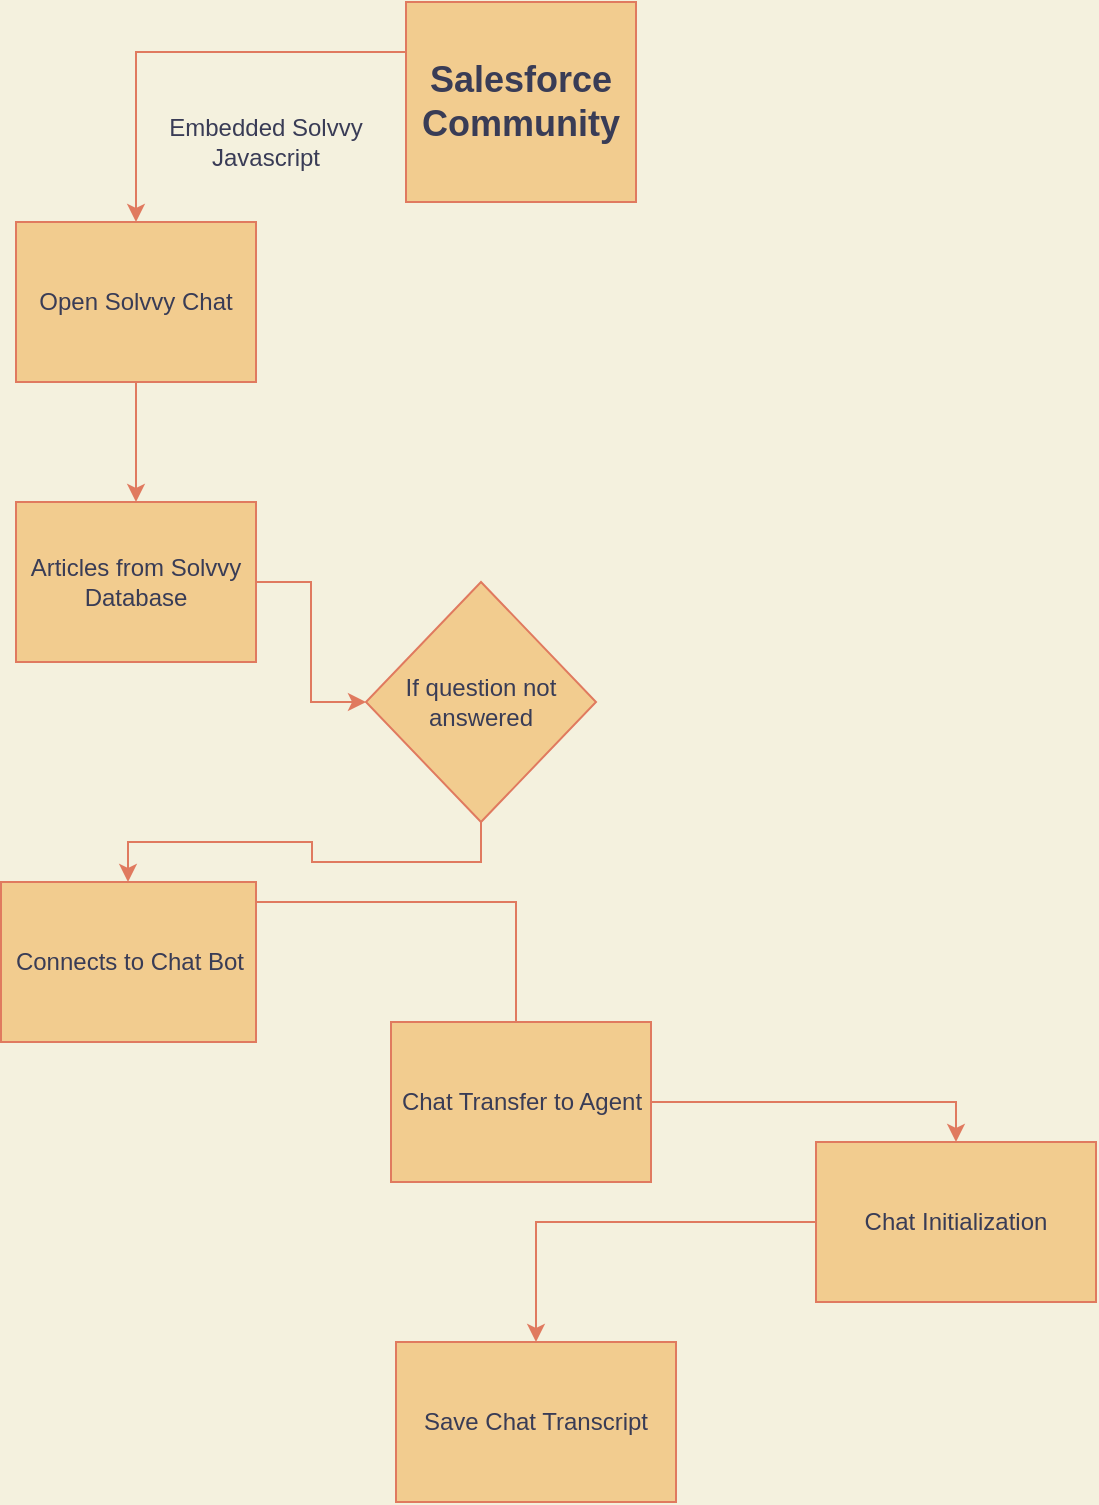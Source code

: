 <mxfile version="14.2.3" type="github">
  <diagram id="ICrMN9pPmfEcwAW1j2xA" name="Page-2">
    <mxGraphModel dx="832" dy="470" grid="1" gridSize="10" guides="1" tooltips="1" connect="1" arrows="1" fold="1" page="1" pageScale="1" pageWidth="850" pageHeight="1100" background="#F4F1DE" math="0" shadow="0">
      <root>
        <mxCell id="aKos_OEdHaS5hfhMAC9m-0" />
        <mxCell id="aKos_OEdHaS5hfhMAC9m-1" parent="aKos_OEdHaS5hfhMAC9m-0" />
        <mxCell id="aKos_OEdHaS5hfhMAC9m-40" style="edgeStyle=orthogonalEdgeStyle;rounded=0;orthogonalLoop=1;jettySize=auto;html=1;exitX=0;exitY=0.25;exitDx=0;exitDy=0;entryX=0.5;entryY=0;entryDx=0;entryDy=0;labelBackgroundColor=#F4F1DE;strokeColor=#E07A5F;fontColor=#393C56;" edge="1" parent="aKos_OEdHaS5hfhMAC9m-1" source="aKos_OEdHaS5hfhMAC9m-2" target="aKos_OEdHaS5hfhMAC9m-7">
          <mxGeometry relative="1" as="geometry" />
        </mxCell>
        <mxCell id="aKos_OEdHaS5hfhMAC9m-2" value="&lt;h2&gt;Salesforce Community&lt;/h2&gt;" style="rounded=0;whiteSpace=wrap;html=1;fillColor=#F2CC8F;strokeColor=#E07A5F;fontColor=#393C56;" vertex="1" parent="aKos_OEdHaS5hfhMAC9m-1">
          <mxGeometry x="365" y="30" width="115" height="100" as="geometry" />
        </mxCell>
        <mxCell id="aKos_OEdHaS5hfhMAC9m-7" value="Open Solvvy Chat" style="rounded=0;whiteSpace=wrap;html=1;fillColor=#F2CC8F;strokeColor=#E07A5F;fontColor=#393C56;" vertex="1" parent="aKos_OEdHaS5hfhMAC9m-1">
          <mxGeometry x="170" y="140" width="120" height="80" as="geometry" />
        </mxCell>
        <mxCell id="aKos_OEdHaS5hfhMAC9m-13" style="edgeStyle=orthogonalEdgeStyle;rounded=0;orthogonalLoop=1;jettySize=auto;html=1;exitX=1;exitY=0.5;exitDx=0;exitDy=0;labelBackgroundColor=#F4F1DE;strokeColor=#E07A5F;fontColor=#393C56;" edge="1" parent="aKos_OEdHaS5hfhMAC9m-1" source="aKos_OEdHaS5hfhMAC9m-11" target="aKos_OEdHaS5hfhMAC9m-12">
          <mxGeometry relative="1" as="geometry">
            <mxPoint x="398" y="350" as="targetPoint" />
          </mxGeometry>
        </mxCell>
        <mxCell id="aKos_OEdHaS5hfhMAC9m-12" value="If question not answered" style="rhombus;whiteSpace=wrap;html=1;fillColor=#F2CC8F;strokeColor=#E07A5F;fontColor=#393C56;" vertex="1" parent="aKos_OEdHaS5hfhMAC9m-1">
          <mxGeometry x="345" y="320" width="115" height="120" as="geometry" />
        </mxCell>
        <mxCell id="aKos_OEdHaS5hfhMAC9m-22" style="edgeStyle=orthogonalEdgeStyle;rounded=0;orthogonalLoop=1;jettySize=auto;html=1;exitX=1;exitY=0.5;exitDx=0;exitDy=0;labelBackgroundColor=#F4F1DE;strokeColor=#E07A5F;fontColor=#393C56;entryX=0.25;entryY=0;entryDx=0;entryDy=0;" edge="1" parent="aKos_OEdHaS5hfhMAC9m-1" source="aKos_OEdHaS5hfhMAC9m-15" target="aKos_OEdHaS5hfhMAC9m-18">
          <mxGeometry relative="1" as="geometry">
            <mxPoint x="560" y="570" as="targetPoint" />
            <Array as="points">
              <mxPoint x="290" y="480" />
              <mxPoint x="420" y="480" />
              <mxPoint x="420" y="570" />
              <mxPoint x="390" y="570" />
            </Array>
          </mxGeometry>
        </mxCell>
        <mxCell id="aKos_OEdHaS5hfhMAC9m-27" style="edgeStyle=orthogonalEdgeStyle;rounded=0;orthogonalLoop=1;jettySize=auto;html=1;exitX=1;exitY=0.5;exitDx=0;exitDy=0;entryX=0.5;entryY=0;entryDx=0;entryDy=0;labelBackgroundColor=#F4F1DE;strokeColor=#E07A5F;fontColor=#393C56;" edge="1" parent="aKos_OEdHaS5hfhMAC9m-1" source="aKos_OEdHaS5hfhMAC9m-18" target="aKos_OEdHaS5hfhMAC9m-24">
          <mxGeometry relative="1" as="geometry" />
        </mxCell>
        <mxCell id="aKos_OEdHaS5hfhMAC9m-18" value="Chat Transfer to Agent" style="rounded=0;whiteSpace=wrap;html=1;fillColor=#F2CC8F;strokeColor=#E07A5F;fontColor=#393C56;" vertex="1" parent="aKos_OEdHaS5hfhMAC9m-1">
          <mxGeometry x="357.5" y="540" width="130" height="80" as="geometry" />
        </mxCell>
        <mxCell id="aKos_OEdHaS5hfhMAC9m-46" style="edgeStyle=orthogonalEdgeStyle;rounded=0;orthogonalLoop=1;jettySize=auto;html=1;entryX=0.5;entryY=0;entryDx=0;entryDy=0;labelBackgroundColor=#F4F1DE;strokeColor=#E07A5F;fontColor=#393C56;" edge="1" parent="aKos_OEdHaS5hfhMAC9m-1" source="aKos_OEdHaS5hfhMAC9m-24" target="aKos_OEdHaS5hfhMAC9m-29">
          <mxGeometry relative="1" as="geometry" />
        </mxCell>
        <mxCell id="aKos_OEdHaS5hfhMAC9m-24" value="Chat Initialization" style="rounded=0;whiteSpace=wrap;html=1;fillColor=#F2CC8F;strokeColor=#E07A5F;fontColor=#393C56;" vertex="1" parent="aKos_OEdHaS5hfhMAC9m-1">
          <mxGeometry x="570" y="600" width="140" height="80" as="geometry" />
        </mxCell>
        <mxCell id="aKos_OEdHaS5hfhMAC9m-29" value="Save&amp;nbsp;Chat Transcript" style="rounded=0;whiteSpace=wrap;html=1;fillColor=#F2CC8F;strokeColor=#E07A5F;fontColor=#393C56;" vertex="1" parent="aKos_OEdHaS5hfhMAC9m-1">
          <mxGeometry x="360" y="700" width="140" height="80" as="geometry" />
        </mxCell>
        <mxCell id="aKos_OEdHaS5hfhMAC9m-11" value="Articles from Solvvy Database" style="rounded=0;whiteSpace=wrap;html=1;fillColor=#F2CC8F;strokeColor=#E07A5F;fontColor=#393C56;" vertex="1" parent="aKos_OEdHaS5hfhMAC9m-1">
          <mxGeometry x="170" y="280" width="120" height="80" as="geometry" />
        </mxCell>
        <mxCell id="aKos_OEdHaS5hfhMAC9m-33" style="edgeStyle=orthogonalEdgeStyle;rounded=0;orthogonalLoop=1;jettySize=auto;html=1;exitX=0.5;exitY=1;exitDx=0;exitDy=0;labelBackgroundColor=#F4F1DE;strokeColor=#E07A5F;fontColor=#393C56;" edge="1" parent="aKos_OEdHaS5hfhMAC9m-1" source="aKos_OEdHaS5hfhMAC9m-7" target="aKos_OEdHaS5hfhMAC9m-11">
          <mxGeometry relative="1" as="geometry">
            <mxPoint x="190" y="420" as="targetPoint" />
            <mxPoint x="230" y="220" as="sourcePoint" />
          </mxGeometry>
        </mxCell>
        <mxCell id="aKos_OEdHaS5hfhMAC9m-15" value="Connects to Chat Bot" style="rounded=0;whiteSpace=wrap;html=1;fillColor=#F2CC8F;strokeColor=#E07A5F;fontColor=#393C56;" vertex="1" parent="aKos_OEdHaS5hfhMAC9m-1">
          <mxGeometry x="162.5" y="470" width="127.5" height="80" as="geometry" />
        </mxCell>
        <mxCell id="aKos_OEdHaS5hfhMAC9m-37" style="edgeStyle=orthogonalEdgeStyle;rounded=0;orthogonalLoop=1;jettySize=auto;html=1;exitX=0.5;exitY=1;exitDx=0;exitDy=0;labelBackgroundColor=#F4F1DE;strokeColor=#E07A5F;fontColor=#393C56;" edge="1" parent="aKos_OEdHaS5hfhMAC9m-1" source="aKos_OEdHaS5hfhMAC9m-12" target="aKos_OEdHaS5hfhMAC9m-15">
          <mxGeometry relative="1" as="geometry">
            <mxPoint x="398" y="590" as="targetPoint" />
            <mxPoint x="397.5" y="440" as="sourcePoint" />
            <Array as="points">
              <mxPoint x="403" y="460" />
              <mxPoint x="318" y="460" />
              <mxPoint x="318" y="450" />
              <mxPoint x="226" y="450" />
            </Array>
          </mxGeometry>
        </mxCell>
        <mxCell id="aKos_OEdHaS5hfhMAC9m-48" value="Embedded Solvvy Javascript" style="text;html=1;strokeColor=none;fillColor=none;align=center;verticalAlign=middle;whiteSpace=wrap;rounded=0;sketch=0;fontColor=#393C56;" vertex="1" parent="aKos_OEdHaS5hfhMAC9m-1">
          <mxGeometry x="240" y="80" width="110" height="40" as="geometry" />
        </mxCell>
        <mxCell id="aKos_OEdHaS5hfhMAC9m-49" style="edgeStyle=orthogonalEdgeStyle;curved=0;rounded=1;sketch=0;orthogonalLoop=1;jettySize=auto;html=1;exitX=0.5;exitY=1;exitDx=0;exitDy=0;strokeColor=#E07A5F;fillColor=#F2CC8F;fontColor=#393C56;" edge="1" parent="aKos_OEdHaS5hfhMAC9m-1" source="aKos_OEdHaS5hfhMAC9m-2" target="aKos_OEdHaS5hfhMAC9m-2">
          <mxGeometry relative="1" as="geometry" />
        </mxCell>
      </root>
    </mxGraphModel>
  </diagram>
</mxfile>

